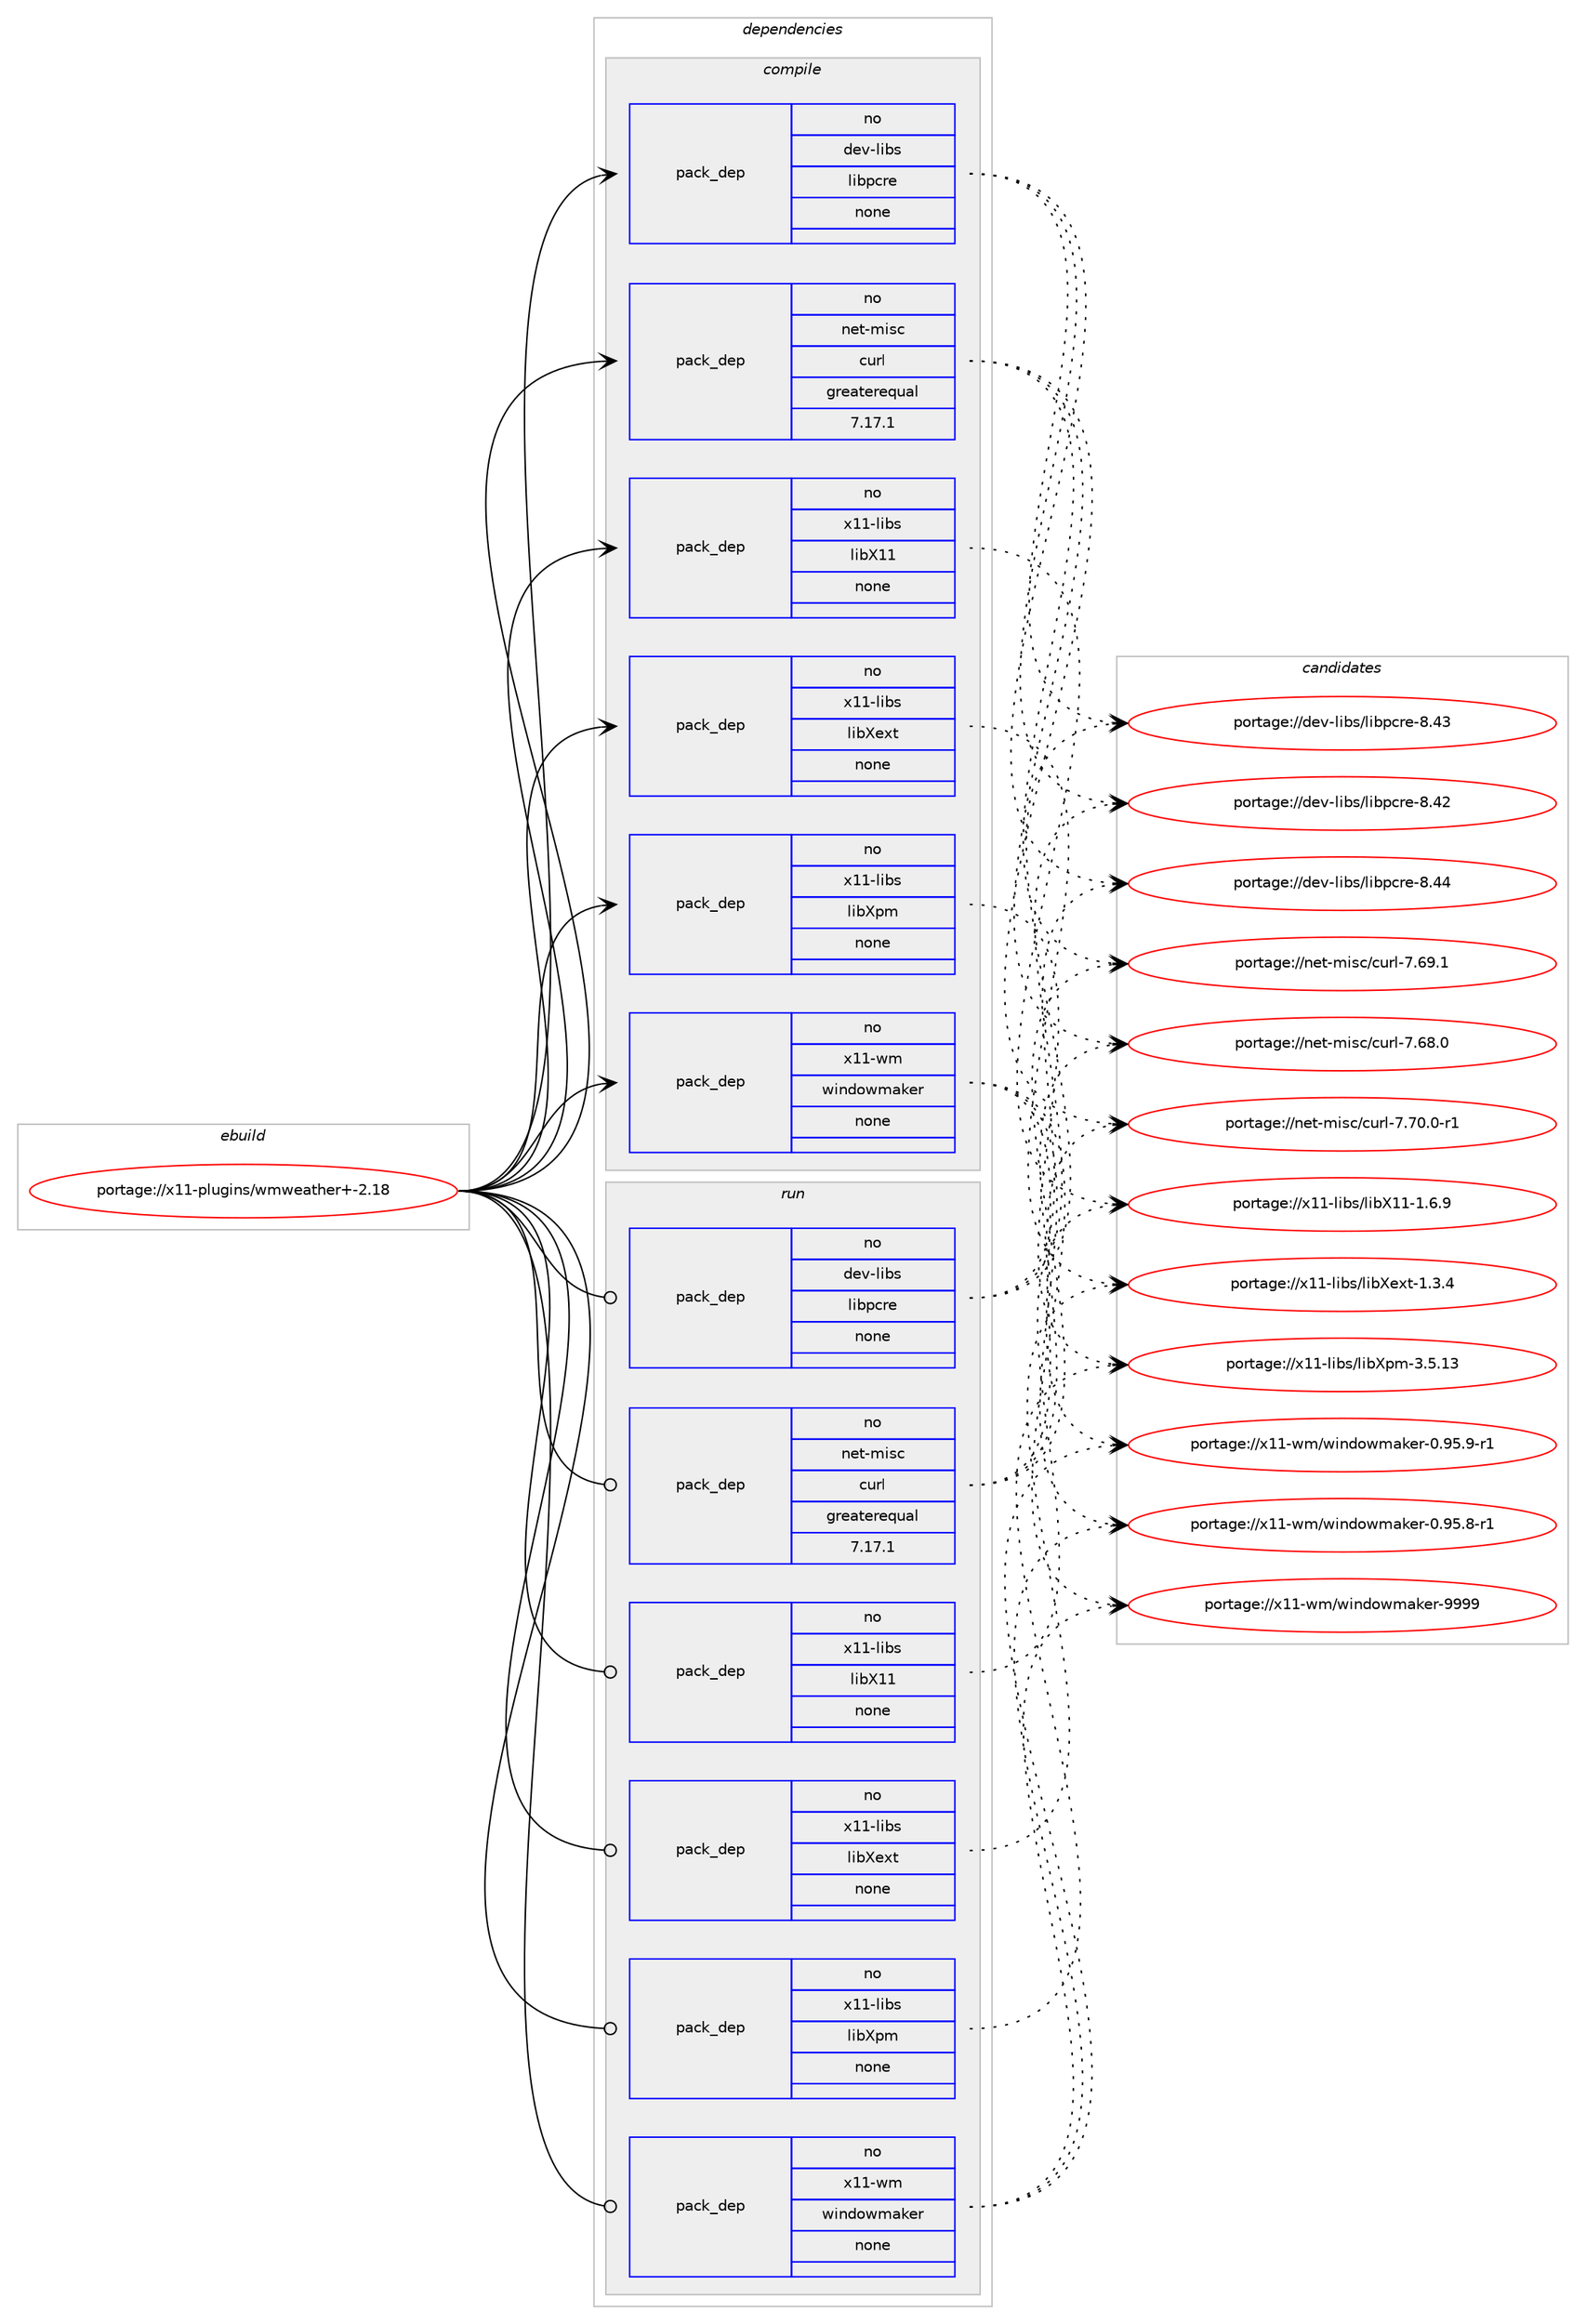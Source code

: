 digraph prolog {

# *************
# Graph options
# *************

newrank=true;
concentrate=true;
compound=true;
graph [rankdir=LR,fontname=Helvetica,fontsize=10,ranksep=1.5];#, ranksep=2.5, nodesep=0.2];
edge  [arrowhead=vee];
node  [fontname=Helvetica,fontsize=10];

# **********
# The ebuild
# **********

subgraph cluster_leftcol {
color=gray;
rank=same;
label=<<i>ebuild</i>>;
id [label="portage://x11-plugins/wmweather+-2.18", color=red, width=4, href="../x11-plugins/wmweather+-2.18.svg"];
}

# ****************
# The dependencies
# ****************

subgraph cluster_midcol {
color=gray;
label=<<i>dependencies</i>>;
subgraph cluster_compile {
fillcolor="#eeeeee";
style=filled;
label=<<i>compile</i>>;
subgraph pack854 {
dependency1012 [label=<<TABLE BORDER="0" CELLBORDER="1" CELLSPACING="0" CELLPADDING="4" WIDTH="220"><TR><TD ROWSPAN="6" CELLPADDING="30">pack_dep</TD></TR><TR><TD WIDTH="110">no</TD></TR><TR><TD>dev-libs</TD></TR><TR><TD>libpcre</TD></TR><TR><TD>none</TD></TR><TR><TD></TD></TR></TABLE>>, shape=none, color=blue];
}
id:e -> dependency1012:w [weight=20,style="solid",arrowhead="vee"];
subgraph pack855 {
dependency1013 [label=<<TABLE BORDER="0" CELLBORDER="1" CELLSPACING="0" CELLPADDING="4" WIDTH="220"><TR><TD ROWSPAN="6" CELLPADDING="30">pack_dep</TD></TR><TR><TD WIDTH="110">no</TD></TR><TR><TD>net-misc</TD></TR><TR><TD>curl</TD></TR><TR><TD>greaterequal</TD></TR><TR><TD>7.17.1</TD></TR></TABLE>>, shape=none, color=blue];
}
id:e -> dependency1013:w [weight=20,style="solid",arrowhead="vee"];
subgraph pack856 {
dependency1014 [label=<<TABLE BORDER="0" CELLBORDER="1" CELLSPACING="0" CELLPADDING="4" WIDTH="220"><TR><TD ROWSPAN="6" CELLPADDING="30">pack_dep</TD></TR><TR><TD WIDTH="110">no</TD></TR><TR><TD>x11-libs</TD></TR><TR><TD>libX11</TD></TR><TR><TD>none</TD></TR><TR><TD></TD></TR></TABLE>>, shape=none, color=blue];
}
id:e -> dependency1014:w [weight=20,style="solid",arrowhead="vee"];
subgraph pack857 {
dependency1015 [label=<<TABLE BORDER="0" CELLBORDER="1" CELLSPACING="0" CELLPADDING="4" WIDTH="220"><TR><TD ROWSPAN="6" CELLPADDING="30">pack_dep</TD></TR><TR><TD WIDTH="110">no</TD></TR><TR><TD>x11-libs</TD></TR><TR><TD>libXext</TD></TR><TR><TD>none</TD></TR><TR><TD></TD></TR></TABLE>>, shape=none, color=blue];
}
id:e -> dependency1015:w [weight=20,style="solid",arrowhead="vee"];
subgraph pack858 {
dependency1016 [label=<<TABLE BORDER="0" CELLBORDER="1" CELLSPACING="0" CELLPADDING="4" WIDTH="220"><TR><TD ROWSPAN="6" CELLPADDING="30">pack_dep</TD></TR><TR><TD WIDTH="110">no</TD></TR><TR><TD>x11-libs</TD></TR><TR><TD>libXpm</TD></TR><TR><TD>none</TD></TR><TR><TD></TD></TR></TABLE>>, shape=none, color=blue];
}
id:e -> dependency1016:w [weight=20,style="solid",arrowhead="vee"];
subgraph pack859 {
dependency1017 [label=<<TABLE BORDER="0" CELLBORDER="1" CELLSPACING="0" CELLPADDING="4" WIDTH="220"><TR><TD ROWSPAN="6" CELLPADDING="30">pack_dep</TD></TR><TR><TD WIDTH="110">no</TD></TR><TR><TD>x11-wm</TD></TR><TR><TD>windowmaker</TD></TR><TR><TD>none</TD></TR><TR><TD></TD></TR></TABLE>>, shape=none, color=blue];
}
id:e -> dependency1017:w [weight=20,style="solid",arrowhead="vee"];
}
subgraph cluster_compileandrun {
fillcolor="#eeeeee";
style=filled;
label=<<i>compile and run</i>>;
}
subgraph cluster_run {
fillcolor="#eeeeee";
style=filled;
label=<<i>run</i>>;
subgraph pack860 {
dependency1018 [label=<<TABLE BORDER="0" CELLBORDER="1" CELLSPACING="0" CELLPADDING="4" WIDTH="220"><TR><TD ROWSPAN="6" CELLPADDING="30">pack_dep</TD></TR><TR><TD WIDTH="110">no</TD></TR><TR><TD>dev-libs</TD></TR><TR><TD>libpcre</TD></TR><TR><TD>none</TD></TR><TR><TD></TD></TR></TABLE>>, shape=none, color=blue];
}
id:e -> dependency1018:w [weight=20,style="solid",arrowhead="odot"];
subgraph pack861 {
dependency1019 [label=<<TABLE BORDER="0" CELLBORDER="1" CELLSPACING="0" CELLPADDING="4" WIDTH="220"><TR><TD ROWSPAN="6" CELLPADDING="30">pack_dep</TD></TR><TR><TD WIDTH="110">no</TD></TR><TR><TD>net-misc</TD></TR><TR><TD>curl</TD></TR><TR><TD>greaterequal</TD></TR><TR><TD>7.17.1</TD></TR></TABLE>>, shape=none, color=blue];
}
id:e -> dependency1019:w [weight=20,style="solid",arrowhead="odot"];
subgraph pack862 {
dependency1020 [label=<<TABLE BORDER="0" CELLBORDER="1" CELLSPACING="0" CELLPADDING="4" WIDTH="220"><TR><TD ROWSPAN="6" CELLPADDING="30">pack_dep</TD></TR><TR><TD WIDTH="110">no</TD></TR><TR><TD>x11-libs</TD></TR><TR><TD>libX11</TD></TR><TR><TD>none</TD></TR><TR><TD></TD></TR></TABLE>>, shape=none, color=blue];
}
id:e -> dependency1020:w [weight=20,style="solid",arrowhead="odot"];
subgraph pack863 {
dependency1021 [label=<<TABLE BORDER="0" CELLBORDER="1" CELLSPACING="0" CELLPADDING="4" WIDTH="220"><TR><TD ROWSPAN="6" CELLPADDING="30">pack_dep</TD></TR><TR><TD WIDTH="110">no</TD></TR><TR><TD>x11-libs</TD></TR><TR><TD>libXext</TD></TR><TR><TD>none</TD></TR><TR><TD></TD></TR></TABLE>>, shape=none, color=blue];
}
id:e -> dependency1021:w [weight=20,style="solid",arrowhead="odot"];
subgraph pack864 {
dependency1022 [label=<<TABLE BORDER="0" CELLBORDER="1" CELLSPACING="0" CELLPADDING="4" WIDTH="220"><TR><TD ROWSPAN="6" CELLPADDING="30">pack_dep</TD></TR><TR><TD WIDTH="110">no</TD></TR><TR><TD>x11-libs</TD></TR><TR><TD>libXpm</TD></TR><TR><TD>none</TD></TR><TR><TD></TD></TR></TABLE>>, shape=none, color=blue];
}
id:e -> dependency1022:w [weight=20,style="solid",arrowhead="odot"];
subgraph pack865 {
dependency1023 [label=<<TABLE BORDER="0" CELLBORDER="1" CELLSPACING="0" CELLPADDING="4" WIDTH="220"><TR><TD ROWSPAN="6" CELLPADDING="30">pack_dep</TD></TR><TR><TD WIDTH="110">no</TD></TR><TR><TD>x11-wm</TD></TR><TR><TD>windowmaker</TD></TR><TR><TD>none</TD></TR><TR><TD></TD></TR></TABLE>>, shape=none, color=blue];
}
id:e -> dependency1023:w [weight=20,style="solid",arrowhead="odot"];
}
}

# **************
# The candidates
# **************

subgraph cluster_choices {
rank=same;
color=gray;
label=<<i>candidates</i>>;

subgraph choice854 {
color=black;
nodesep=1;
choice10010111845108105981154710810598112991141014556465252 [label="portage://dev-libs/libpcre-8.44", color=red, width=4,href="../dev-libs/libpcre-8.44.svg"];
choice10010111845108105981154710810598112991141014556465251 [label="portage://dev-libs/libpcre-8.43", color=red, width=4,href="../dev-libs/libpcre-8.43.svg"];
choice10010111845108105981154710810598112991141014556465250 [label="portage://dev-libs/libpcre-8.42", color=red, width=4,href="../dev-libs/libpcre-8.42.svg"];
dependency1012:e -> choice10010111845108105981154710810598112991141014556465252:w [style=dotted,weight="100"];
dependency1012:e -> choice10010111845108105981154710810598112991141014556465251:w [style=dotted,weight="100"];
dependency1012:e -> choice10010111845108105981154710810598112991141014556465250:w [style=dotted,weight="100"];
}
subgraph choice855 {
color=black;
nodesep=1;
choice11010111645109105115994799117114108455546554846484511449 [label="portage://net-misc/curl-7.70.0-r1", color=red, width=4,href="../net-misc/curl-7.70.0-r1.svg"];
choice1101011164510910511599479911711410845554654574649 [label="portage://net-misc/curl-7.69.1", color=red, width=4,href="../net-misc/curl-7.69.1.svg"];
choice1101011164510910511599479911711410845554654564648 [label="portage://net-misc/curl-7.68.0", color=red, width=4,href="../net-misc/curl-7.68.0.svg"];
dependency1013:e -> choice11010111645109105115994799117114108455546554846484511449:w [style=dotted,weight="100"];
dependency1013:e -> choice1101011164510910511599479911711410845554654574649:w [style=dotted,weight="100"];
dependency1013:e -> choice1101011164510910511599479911711410845554654564648:w [style=dotted,weight="100"];
}
subgraph choice856 {
color=black;
nodesep=1;
choice120494945108105981154710810598884949454946544657 [label="portage://x11-libs/libX11-1.6.9", color=red, width=4,href="../x11-libs/libX11-1.6.9.svg"];
dependency1014:e -> choice120494945108105981154710810598884949454946544657:w [style=dotted,weight="100"];
}
subgraph choice857 {
color=black;
nodesep=1;
choice12049494510810598115471081059888101120116454946514652 [label="portage://x11-libs/libXext-1.3.4", color=red, width=4,href="../x11-libs/libXext-1.3.4.svg"];
dependency1015:e -> choice12049494510810598115471081059888101120116454946514652:w [style=dotted,weight="100"];
}
subgraph choice858 {
color=black;
nodesep=1;
choice1204949451081059811547108105988811210945514653464951 [label="portage://x11-libs/libXpm-3.5.13", color=red, width=4,href="../x11-libs/libXpm-3.5.13.svg"];
dependency1016:e -> choice1204949451081059811547108105988811210945514653464951:w [style=dotted,weight="100"];
}
subgraph choice859 {
color=black;
nodesep=1;
choice12049494511910947119105110100111119109971071011144557575757 [label="portage://x11-wm/windowmaker-9999", color=red, width=4,href="../x11-wm/windowmaker-9999.svg"];
choice1204949451191094711910511010011111910997107101114454846575346574511449 [label="portage://x11-wm/windowmaker-0.95.9-r1", color=red, width=4,href="../x11-wm/windowmaker-0.95.9-r1.svg"];
choice1204949451191094711910511010011111910997107101114454846575346564511449 [label="portage://x11-wm/windowmaker-0.95.8-r1", color=red, width=4,href="../x11-wm/windowmaker-0.95.8-r1.svg"];
dependency1017:e -> choice12049494511910947119105110100111119109971071011144557575757:w [style=dotted,weight="100"];
dependency1017:e -> choice1204949451191094711910511010011111910997107101114454846575346574511449:w [style=dotted,weight="100"];
dependency1017:e -> choice1204949451191094711910511010011111910997107101114454846575346564511449:w [style=dotted,weight="100"];
}
subgraph choice860 {
color=black;
nodesep=1;
choice10010111845108105981154710810598112991141014556465252 [label="portage://dev-libs/libpcre-8.44", color=red, width=4,href="../dev-libs/libpcre-8.44.svg"];
choice10010111845108105981154710810598112991141014556465251 [label="portage://dev-libs/libpcre-8.43", color=red, width=4,href="../dev-libs/libpcre-8.43.svg"];
choice10010111845108105981154710810598112991141014556465250 [label="portage://dev-libs/libpcre-8.42", color=red, width=4,href="../dev-libs/libpcre-8.42.svg"];
dependency1018:e -> choice10010111845108105981154710810598112991141014556465252:w [style=dotted,weight="100"];
dependency1018:e -> choice10010111845108105981154710810598112991141014556465251:w [style=dotted,weight="100"];
dependency1018:e -> choice10010111845108105981154710810598112991141014556465250:w [style=dotted,weight="100"];
}
subgraph choice861 {
color=black;
nodesep=1;
choice11010111645109105115994799117114108455546554846484511449 [label="portage://net-misc/curl-7.70.0-r1", color=red, width=4,href="../net-misc/curl-7.70.0-r1.svg"];
choice1101011164510910511599479911711410845554654574649 [label="portage://net-misc/curl-7.69.1", color=red, width=4,href="../net-misc/curl-7.69.1.svg"];
choice1101011164510910511599479911711410845554654564648 [label="portage://net-misc/curl-7.68.0", color=red, width=4,href="../net-misc/curl-7.68.0.svg"];
dependency1019:e -> choice11010111645109105115994799117114108455546554846484511449:w [style=dotted,weight="100"];
dependency1019:e -> choice1101011164510910511599479911711410845554654574649:w [style=dotted,weight="100"];
dependency1019:e -> choice1101011164510910511599479911711410845554654564648:w [style=dotted,weight="100"];
}
subgraph choice862 {
color=black;
nodesep=1;
choice120494945108105981154710810598884949454946544657 [label="portage://x11-libs/libX11-1.6.9", color=red, width=4,href="../x11-libs/libX11-1.6.9.svg"];
dependency1020:e -> choice120494945108105981154710810598884949454946544657:w [style=dotted,weight="100"];
}
subgraph choice863 {
color=black;
nodesep=1;
choice12049494510810598115471081059888101120116454946514652 [label="portage://x11-libs/libXext-1.3.4", color=red, width=4,href="../x11-libs/libXext-1.3.4.svg"];
dependency1021:e -> choice12049494510810598115471081059888101120116454946514652:w [style=dotted,weight="100"];
}
subgraph choice864 {
color=black;
nodesep=1;
choice1204949451081059811547108105988811210945514653464951 [label="portage://x11-libs/libXpm-3.5.13", color=red, width=4,href="../x11-libs/libXpm-3.5.13.svg"];
dependency1022:e -> choice1204949451081059811547108105988811210945514653464951:w [style=dotted,weight="100"];
}
subgraph choice865 {
color=black;
nodesep=1;
choice12049494511910947119105110100111119109971071011144557575757 [label="portage://x11-wm/windowmaker-9999", color=red, width=4,href="../x11-wm/windowmaker-9999.svg"];
choice1204949451191094711910511010011111910997107101114454846575346574511449 [label="portage://x11-wm/windowmaker-0.95.9-r1", color=red, width=4,href="../x11-wm/windowmaker-0.95.9-r1.svg"];
choice1204949451191094711910511010011111910997107101114454846575346564511449 [label="portage://x11-wm/windowmaker-0.95.8-r1", color=red, width=4,href="../x11-wm/windowmaker-0.95.8-r1.svg"];
dependency1023:e -> choice12049494511910947119105110100111119109971071011144557575757:w [style=dotted,weight="100"];
dependency1023:e -> choice1204949451191094711910511010011111910997107101114454846575346574511449:w [style=dotted,weight="100"];
dependency1023:e -> choice1204949451191094711910511010011111910997107101114454846575346564511449:w [style=dotted,weight="100"];
}
}

}
